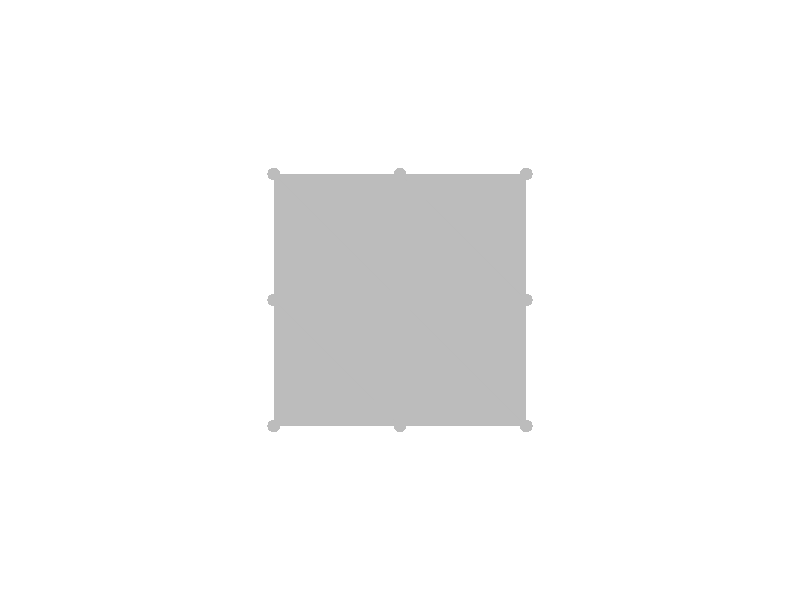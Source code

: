 #include "colors.inc"
background { rgb <1, 1, 1> }
camera {location <0, 0, 10>up <0,1,0> right <-1.33,0,0> angle 18look_at <0, 0, 0> sky <0, 1, 0> }
sphere { <-0.5, -0.5, 0>, 0.025 texture {  pigment { rgb <0.5, 0.5, 0.5> } } }
sphere { <0, -0.5, 0>, 0.025 texture {  pigment { rgb <0.5, 0.5, 0.5> } } }
sphere { <0.5, -0.5, 0>, 0.025 texture {  pigment { rgb <0.5, 0.5, 0.5> } } }
sphere { <-0.5, 0, 0>, 0.025 texture {  pigment { rgb <0.5, 0.5, 0.5> } } }
sphere { <0, 0, 0>, 0.025 texture {  pigment { rgb <0.5, 0.5, 0.5> } } }
sphere { <0.5, 0, 0>, 0.025 texture {  pigment { rgb <0.5, 0.5, 0.5> } } }
sphere { <-0.5, 0.5, 0>, 0.025 texture {  pigment { rgb <0.5, 0.5, 0.5> } } }
sphere { <0, 0.5, 0>, 0.025 texture {  pigment { rgb <0.5, 0.5, 0.5> } } }
sphere { <0.5, 0.5, 0>, 0.025 texture {  pigment { rgb <0.5, 0.5, 0.5> } } }
mesh2 {
vertex_vectors { 24, 
<-0.5, -0.5, 0>, 
<0, -0.5, 0>, 
<-0.5, 0, 0>, 
<0, -0.5, 0>, 
<-0.5, 0, 0>, 
<0, 0, 0>, 
<0, -0.5, 0>, 
<0.5, -0.5, 0>, 
<0, 0, 0>, 
<0.5, -0.5, 0>, 
<0, 0, 0>, 
<0.5, 0, 0>, 
<-0.5, 0, 0>, 
<0, 0, 0>, 
<-0.5, 0.5, 0>, 
<0, 0, 0>, 
<-0.5, 0.5, 0>, 
<0, 0.5, 0>, 
<0, 0, 0>, 
<0.5, 0, 0>, 
<0, 0.5, 0>, 
<0.5, 0, 0>, 
<0, 0.5, 0>, 
<0.5, 0.5, 0>
}
normal_vectors { 24, 
<0, 0, 1>, 
<0, 0, 1>, 
<0, 0, 1>, 
<0, 0, 1>, 
<0, 0, 1>, 
<0, 0, 1>, 
<0, 0, 1>, 
<0, 0, 1>, 
<0, 0, 1>, 
<0, 0, 1>, 
<0, 0, 1>, 
<0, 0, 1>, 
<0, 0, 1>, 
<0, 0, 1>, 
<0, 0, 1>, 
<0, 0, 1>, 
<0, 0, 1>, 
<0, 0, 1>, 
<0, 0, 1>, 
<0, 0, 1>, 
<0, 0, 1>, 
<0, 0, 1>, 
<0, 0, 1>, 
<0, 0, 1>
}
texture_list { 24, 
texture{ pigment{ rgb <0.5, 0.5, 0.5>  } }, 
texture{ pigment{ rgb <0.5, 0.5, 0.5>  } }, 
texture{ pigment{ rgb <0.5, 0.5, 0.5>  } }, 
texture{ pigment{ rgb <0.5, 0.5, 0.5>  } }, 
texture{ pigment{ rgb <0.5, 0.5, 0.5>  } }, 
texture{ pigment{ rgb <0.5, 0.5, 0.5>  } }, 
texture{ pigment{ rgb <0.5, 0.5, 0.5>  } }, 
texture{ pigment{ rgb <0.5, 0.5, 0.5>  } }, 
texture{ pigment{ rgb <0.5, 0.5, 0.5>  } }, 
texture{ pigment{ rgb <0.5, 0.5, 0.5>  } }, 
texture{ pigment{ rgb <0.5, 0.5, 0.5>  } }, 
texture{ pigment{ rgb <0.5, 0.5, 0.5>  } }, 
texture{ pigment{ rgb <0.5, 0.5, 0.5>  } }, 
texture{ pigment{ rgb <0.5, 0.5, 0.5>  } }, 
texture{ pigment{ rgb <0.5, 0.5, 0.5>  } }, 
texture{ pigment{ rgb <0.5, 0.5, 0.5>  } }, 
texture{ pigment{ rgb <0.5, 0.5, 0.5>  } }, 
texture{ pigment{ rgb <0.5, 0.5, 0.5>  } }, 
texture{ pigment{ rgb <0.5, 0.5, 0.5>  } }, 
texture{ pigment{ rgb <0.5, 0.5, 0.5>  } }, 
texture{ pigment{ rgb <0.5, 0.5, 0.5>  } }, 
texture{ pigment{ rgb <0.5, 0.5, 0.5>  } }, 
texture{ pigment{ rgb <0.5, 0.5, 0.5>  } }, 
texture{ pigment{ rgb <0.5, 0.5, 0.5>  } }
}
face_indices { 8, 
<0, 1, 2>,0,1,2, 
<3, 4, 5>,3,4,5, 
<6, 7, 8>,6,7,8, 
<9, 10, 11>,9,10,11, 
<12, 13, 14>,12,13,14, 
<15, 16, 17>,15,16,17, 
<18, 19, 20>,18,19,20, 
<21, 22, 23>,21,22,23, 
}
}
light_source {<10, 10, 10> color White}
light_source {<0, 0, 10> color White}
light_source {<-10, -10, 10> color White}
